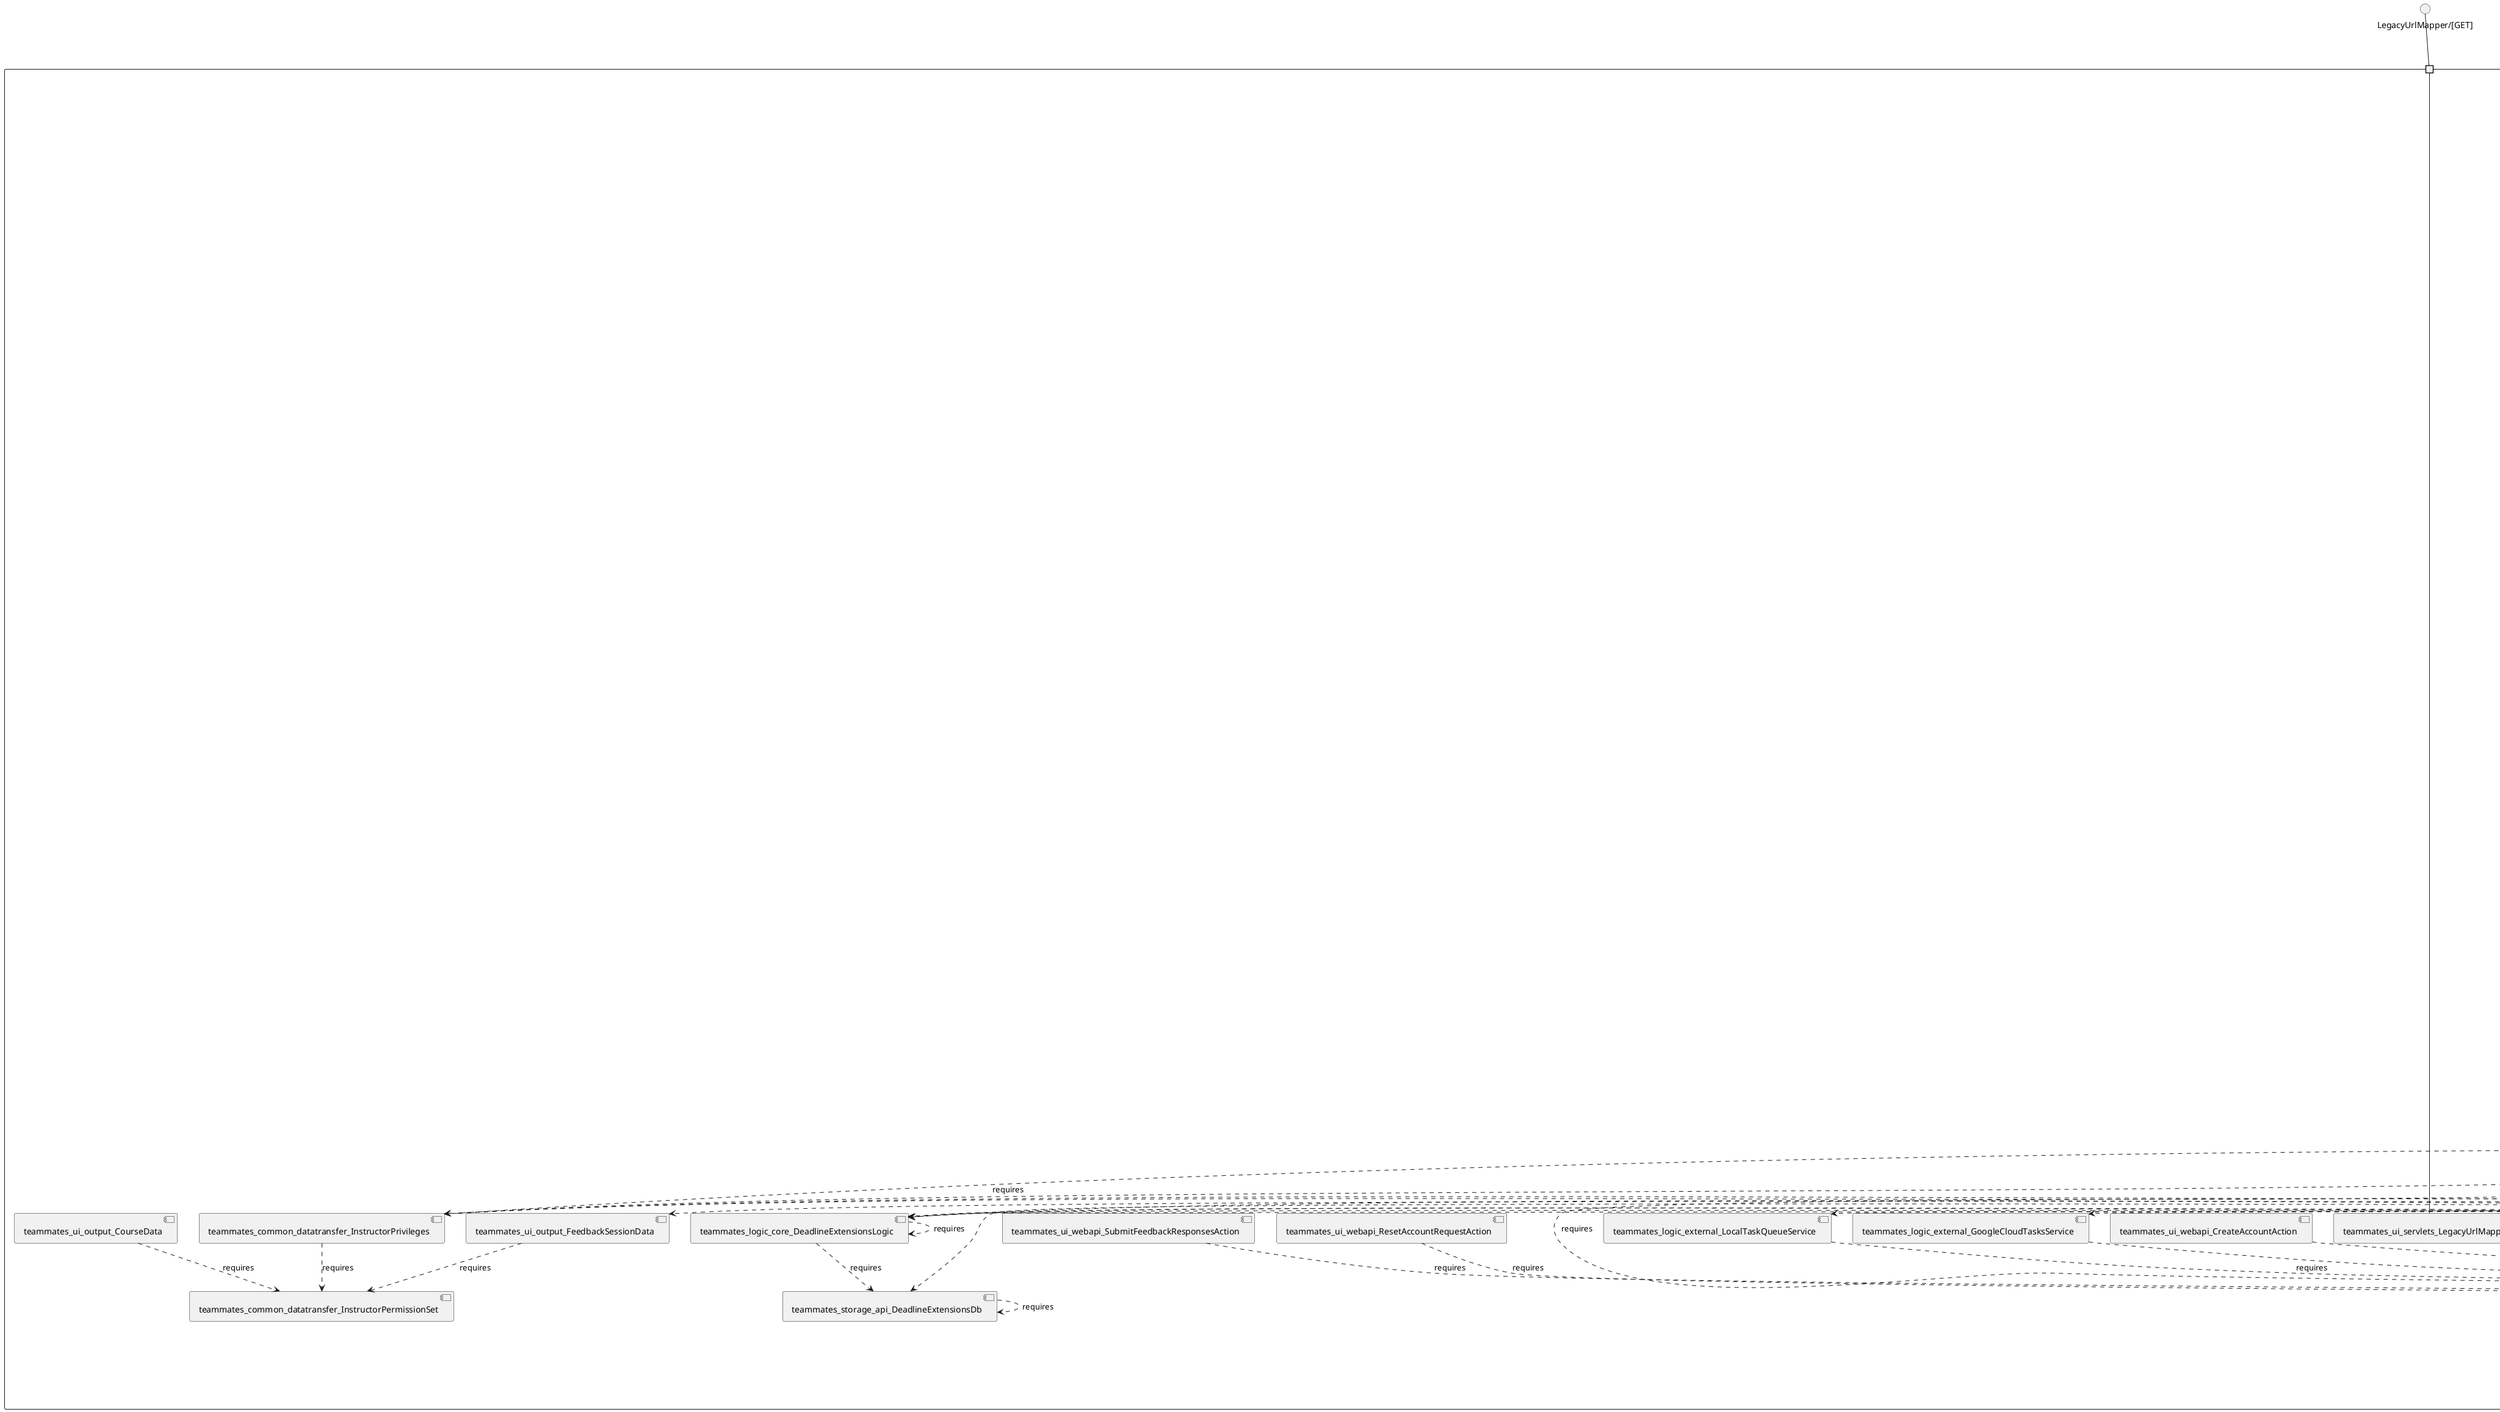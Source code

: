 @startuml
skinparam fixCircleLabelOverlapping true
skinparam componentStyle uml2
component "teammates\n\n\n\n\n\n" {
[teammates_storage_api_DeadlineExtensionsDb]
[teammates_logic_core_DeadlineExtensionsLogic]
[teammates_sqllogic_core_DeadlineExtensionsLogic]
[teammates_storage_search_InstructorSearchManager]
[teammates_storage_sqlapi_UsersDb]
[teammates_it_storage_sqlapi_FeedbackQuestionsDbIT]
[teammates_ui_servlets_LoginServlet]
[teammates_ui_webapi_FeedbackSessionOpeningSoonRemindersAction]
[teammates_logic_api_UserProvision]
[teammates_it_sqllogic_core_NotificationsLogicIT]
[teammates_it_storage_sqlapi_UsageStatisticsDbIT]
[teammates_ui_webapi_FeedbackSessionClosingRemindersAction]
[teammates_ui_webapi_FeedbackSessionPublishedEmailWorkerAction]
[teammates_logic_external_LocalTaskQueueService]
[teammates_logic_external_GoogleCloudTasksService]
[teammates_ui_servlets_WebApiServlet]
[teammates_it_storage_sqlapi_AccountsDbIT]
[teammates_storage_sqlentity_Section]
[teammates_sqllogic_api_SqlEmailGenerator]
[teammates_storage_sqlsearch_InstructorSearchManager]
[teammates_ui_output_FeedbackResponseCommentData]
[teammates_it_test_BaseTestCaseWithSqlDatabaseAccess]
[teammates_ui_webapi_FeedbackSessionRemindEmailWorkerAction]
[teammates_storage_sqlapi_FeedbackSessionLogsDb]
[teammates_sqllogic_core_AccountRequestsLogic]
[teammates_it_ui_webapi_SearchInstructorsActionIT]
[teammates_logic_external_EmptyEmailService]
[teammates_storage_sqlentity_questions_FeedbackMsqQuestion]
[teammates_ui_webapi_UpdateInstructorPrivilegeAction]
[teammates_sqllogic_core_NotificationsLogic]
[teammates_storage_sqlentity_responses_FeedbackRankRecipientsResponse]
[teammates_ui_servlets_LogoutServlet]
[teammates_client_scripts_testdataconversion_ConvertDatastoreJsonToSqlJson]
[teammates_logic_external_EmptyRecaptchaService]
[teammates_common_datatransfer_SqlDataBundle]
[teammates_logic_external_MailjetService]
[teammates_common_datatransfer_attributes_FeedbackQuestionAttributes]
[teammates_storage_sqlentity_DeadlineExtension]
[teammates_common_util_StringHelper]
[teammates_sqllogic_core_DataBundleLogic]
[teammates_ui_servlets_RequestTraceFilter]
[teammates_ui_webapi_ArchiveCourseAction]
[teammates_common_datatransfer_questions_FeedbackRubricQuestionDetails]
[teammates_ui_webapi_FeedbackSessionClosedRemindersAction]
[teammates_storage_sqlapi_FeedbackSessionsDb]
[teammates_client_scripts_DataMigrationForFeedbackSessionMismatchedTimezone]
[teammates_client_scripts_DataMigrationForTeamNameInResponseGiver]
[teammates_storage_sqlentity_responses_FeedbackRankOptionsResponse]
[teammates_it_storage_sqlapi_NotificationDbIT]
[teammates_storage_sqlentity_responses_FeedbackConstantSumResponse]
[teammates_it_sqllogic_core_FeedbackResponsesLogicIT]
[teammates_logic_core_NotificationsLogic]
[teammates_common_datatransfer_InstructorPermissionSet]
[teammates_ui_webapi_SendErrorReportAction]
[teammates_ui_webapi_FeedbackSessionResendPublishedEmailWorkerAction]
[teammates_logic_core_FeedbackSessionsLogic]
[teammates_common_datatransfer_questions_FeedbackTextQuestionDetails]
[teammates_it_storage_sqlapi_CoursesDbIT]
[teammates_storage_sqlsearch_InstructorSearchDocument]
[teammates_ui_webapi_FeedbackSessionRemindParticularUsersEmailWorkerAction]
[teammates_main_Application]
[teammates_storage_sqlentity_responses_FeedbackMsqResponse]
[teammates_storage_sqlentity_Course]
[teammates_logic_core_FeedbackQuestionsLogic]
[teammates_sqllogic_api_Logic]
[teammates_sqllogic_core_FeedbackSessionsLogic]
[teammates_storage_api_StudentsDb]
[teammates_it_ui_webapi_UpdateFeedbackSessionLogsActionIT]
[teammates_ui_webapi_DatastoreBackupAction]
[teammates_client_scripts_testdataconversion_UuidGenerator]
[teammates_ui_webapi_UpdateFeedbackSessionAction]
[teammates_it_storage_sqlsearch_InstructorSearchIT]
[teammates_ui_webapi_CalculateUsageStatisticsAction]
[teammates_common_datatransfer_questions_FeedbackConstantSumQuestionDetails]
[teammates_ui_output_CourseData]
[teammates_common_util_Config]
[teammates_storage_sqlsearch_SearchManagerFactory]
[teammates_common_datatransfer_TeamEvalResult]
[teammates_it_storage_sqlapi_UsersDbIT]
[teammates_storage_api_NotificationsDb]
[teammates_it_sqllogic_core_DataBundleLogicIT]
[teammates_logic_core_FeedbackResponseCommentsLogic]
[teammates_logic_core_UsageStatisticsLogic]
[teammates_ui_output_FeedbackQuestionData]
[teammates_ui_servlets_OAuth2CallbackServlet]
[teammates_ui_webapi_CreateNotificationAction]
[teammates_common_datatransfer_attributes_CourseAttributes]
[teammates_storage_sqlentity_responses_FeedbackRubricResponse]
[teammates_client_scripts_GenerateUsageStatisticsObjects]
[teammates_logic_core_AccountsLogic]
[teammates_storage_api_AccountRequestsDb]
[teammates_logic_core_DataBundleLogic]
[teammates_logic_api_EmailSender]
[teammates_storage_sqlentity_FeedbackSession]
[teammates_ui_webapi_JoinCourseAction]
[teammates_ui_webapi_PublishFeedbackSessionAction]
[teammates_sqllogic_core_AccountsLogic]
[teammates_storage_sqlentity_responses_FeedbackMcqResponse]
[teammates_it_ui_webapi_SearchStudentsActionIT]
[teammates_logic_core_StudentsLogic]
[teammates_storage_api_CoursesDb]
[teammates_storage_sqlentity_questions_FeedbackMcqQuestion]
[teammates_common_datatransfer_questions_FeedbackContributionResponseDetails]
[teammates_common_datatransfer_questions_FeedbackRubricResponseDetails]
[teammates_storage_api_FeedbackSessionsDb]
[teammates_it_storage_sqlapi_FeedbackResponsesDbIT]
[teammates_client_scripts_PopulateCourseSearchDocuments]
[teammates_common_datatransfer_questions_FeedbackMsqQuestionDetails]
[teammates_logic_core_LogicStarter]
[teammates_storage_sqlentity_questions_FeedbackContributionQuestion]
[teammates_logic_external_EmptyAuthService]
[teammates_common_datatransfer_DataBundle]
[teammates_logic_api_AuthProxy]
[teammates_storage_search_StudentSearchDocument]
[teammates_logic_core_AccountRequestsLogic]
[teammates_storage_sqlapi_FeedbackResponseCommentsDb]
[teammates_common_datatransfer_questions_FeedbackNumericalScaleQuestionDetails]
[teammates_it_sqllogic_core_AccountRequestsLogicIT]
[teammates_it_storage_sqlapi_FeedbackSessionLogsDbIT]
[teammates_storage_sqlapi_CoursesDb]
[teammates_it_sqllogic_core_FeedbackSessionLogsLogicIT]
[teammates_sqllogic_core_LogicStarter]
[teammates_storage_api_AccountsDb]
[teammates_storage_sqlapi_AccountRequestsDb]
[teammates_storage_api_UsageStatisticsDb]
[teammates_ui_webapi_CreateAccountAction]
[teammates_storage_sqlentity_FeedbackResponseComment]
[teammates_storage_sqlsearch_StudentSearchManager]
[teammates_storage_sqlapi_FeedbackQuestionsDb]
[teammates_storage_sqlentity_questions_FeedbackRubricQuestion]
[teammates_common_datatransfer_questions_FeedbackConstantSumResponseDetails]
[teammates_it_storage_sqlsearch_StudentSearchIT]
[teammates_storage_search_AccountRequestSearchManager]
[teammates_ui_webapi_ResetAccountRequestAction]
[teammates_ui_servlets_WebPageServlet]
[teammates_client_scripts_testdataconversion_DataStoreToSqlConverter]
[teammates_common_datatransfer_attributes_FeedbackResponseAttributes]
[teammates_ui_servlets_LegacyUrlMapper]
[teammates_common_datatransfer_questions_FeedbackMcqResponseDetails]
[teammates_common_datatransfer_attributes_InstructorAttributes]
[teammates_storage_sqlentity_responses_FeedbackTextResponse]
[teammates_storage_sqlapi_AccountsDb]
[teammates_common_datatransfer_questions_FeedbackRankRecipientsResponseDetails]
[teammates_it_sqllogic_core_AccountsLogicIT]
[teammates_storage_api_FeedbackResponsesDb]
[teammates_ui_request_InstructorPrivilegeUpdateRequest]
[teammates_storage_sqlapi_FeedbackResponsesDb]
[teammates_logic_core_InstructorsLogic]
[teammates_ui_webapi_SubmitFeedbackResponsesAction]
[teammates_storage_sqlentity_responses_FeedbackNumericalScaleResponse]
[teammates_it_sqllogic_core_UsersLogicIT]
[teammates_sqllogic_core_UsersLogic]
[teammates_it_sqllogic_api_EmailGeneratorTestIT]
[teammates_storage_api_FeedbackQuestionsDb]
[teammates_logic_core_FeedbackResponsesLogic]
[teammates_storage_api_InstructorsDb]
[teammates_ui_output_FeedbackSessionLogData]
[teammates_sqllogic_core_CoursesLogic]
[teammates_storage_sqlentity_questions_FeedbackNumericalScaleQuestion]
[teammates_sqllogic_core_FeedbackResponseCommentsLogic]
[teammates_storage_search_SearchManagerFactory]
[teammates_storage_sqlapi_NotificationsDb]
[teammates_common_datatransfer_questions_FeedbackContributionQuestionDetails]
[teammates_storage_sqlentity_responses_FeedbackContributionResponse]
[teammates_common_datatransfer_questions_FeedbackRankOptionsResponseDetails]
[teammates_common_datatransfer_questions_FeedbackMsqResponseDetails]
[teammates_storage_sqlentity_Notification]
[teammates_it_sqllogic_core_FeedbackQuestionsLogicIT]
[teammates_common_datatransfer_questions_FeedbackTextResponseDetails]
[teammates_logic_api_EmailGenerator]
[teammates_ui_webapi_CreateFeedbackSessionAction]
[teammates_storage_sqlapi_DeadlineExtensionsDb]
[teammates_logic_api_RecaptchaVerifier]
[teammates_storage_sqlentity_questions_FeedbackTextQuestion]
[teammates_common_datatransfer_questions_FeedbackMcqQuestionDetails]
[teammates_it_storage_sqlapi_AccountRequestsDbIT]
[teammates_storage_search_InstructorSearchDocument]
[teammates_sqllogic_core_FeedbackSessionLogsLogic]
[teammates_sqllogic_core_FeedbackResponsesLogic]
[teammates_common_datatransfer_questions_FeedbackNumericalScaleResponseDetails]
[teammates_it_sqllogic_core_FeedbackSessionsLogicIT]
[teammates_logic_external_SendgridService]
[teammates_ui_webapi_FeedbackSessionUnpublishedEmailWorkerAction]
[teammates_sqllogic_core_FeedbackQuestionsLogic]
[teammates_common_datatransfer_InstructorPrivileges]
[teammates_it_ui_webapi_StudentSearchIndexingWorkerActionIT]
[teammates_storage_sqlsearch_AccountRequestSearchManager]
[teammates_storage_sqlsearch_StudentSearchDocument]
[teammates_ui_servlets_OriginCheckFilter]
[teammates_it_storage_sqlapi_FeedbackResponseCommentsDbIT]
[teammates_storage_sqlentity_questions_FeedbackConstantSumQuestion]
[teammates_storage_sqlapi_UsageStatisticsDb]
[teammates_ui_webapi_FeedbackSessionOpeningRemindersAction]
[teammates_it_sqllogic_core_DeadlineExtensionsLogicIT]
[teammates_storage_sqlentity_FeedbackSessionLog]
[teammates_ui_webapi_UnpublishFeedbackSessionAction]
[teammates_it_storage_sqlsearch_AccountRequestSearchIT]
[teammates_logic_api_Logic]
[teammates_ui_webapi_CreateFeedbackSessionLogAction]
[teammates_storage_sqlentity_Account]
[teammates_common_util_Logger]
[teammates_sqllogic_core_UsageStatisticsLogic]
[teammates_logic_external_FirebaseAuthService]
[teammates_storage_sqlentity_Team]
[teammates_ui_output_FeedbackSessionData]
[teammates_storage_sqlentity_Instructor]
[teammates_storage_sqlentity_Student]
[teammates_storage_api_FeedbackResponseCommentsDb]
[teammates_ui_output_InstructorPrivilegeData]
[teammates_it_storage_sqlapi_FeedbackSessionsDbIT]
[teammates_ui_output_FeedbackResponseData]
[teammates_storage_search_StudentSearchManager]
[teammates_storage_sqlentity_ReadNotification]
[teammates_logic_external_GoogleRecaptchaService]
[teammates_storage_sqlapi_EntitiesDb]
[teammates_logic_core_CoursesLogic]
[teammates_logic_api_TaskQueuer]
[teammates_logic_external_MailgunService]
portin " " as teammates_requires_LegacyUrlMapper_GET_
portin " " as teammates_requires_WebApiServlet_DELETE_GET_POST_PUT_
portin " " as teammates_requires_WebPageServlet_GET_
portin " " as teammates_requires_LoginServlet_GET_
portin " " as teammates_requires_LogoutServlet_GET_
portin " " as teammates_requires_OAuth2CallbackServlet_GET_
[teammates_logic_core_UsageStatisticsLogic]..>[teammates_logic_core_CoursesLogic] : requires
[teammates_sqllogic_core_FeedbackResponsesLogic]..>[teammates_sqllogic_core_UsersLogic] : requires
[teammates_logic_core_DataBundleLogic]..>[teammates_storage_api_AccountsDb] : requires
[teammates_logic_core_FeedbackSessionsLogic]..>[teammates_logic_core_DeadlineExtensionsLogic] : requires
[teammates_sqllogic_core_DataBundleLogic]..>[teammates_sqllogic_core_FeedbackSessionLogsLogic] : requires
[teammates_logic_core_InstructorsLogic]..>[teammates_common_util_Logger] : requires
[teammates_ui_output_FeedbackResponseData]..>[teammates_common_datatransfer_questions_FeedbackMsqResponseDetails] : requires
[teammates_client_scripts_testdataconversion_ConvertDatastoreJsonToSqlJson]..>[teammates_common_datatransfer_SqlDataBundle] : requires
[teammates_it_storage_sqlapi_AccountRequestsDbIT]..>[teammates_storage_sqlapi_AccountRequestsDb] : requires
[teammates_logic_core_InstructorsLogic]..>[teammates_logic_core_FeedbackQuestionsLogic] : requires
[teammates_logic_core_UsageStatisticsLogic]..>[teammates_logic_core_InstructorsLogic] : requires
[teammates_sqllogic_core_FeedbackQuestionsLogic]..>[teammates_sqllogic_core_FeedbackResponsesLogic] : requires
[teammates_logic_core_StudentsLogic]..>[teammates_logic_core_StudentsLogic] : requires
[teammates_storage_sqlsearch_InstructorSearchManager]..>[teammates_storage_sqlapi_UsersDb] : requires
[teammates_ui_output_FeedbackResponseData]..>[teammates_common_datatransfer_questions_FeedbackRubricResponseDetails] : requires
[teammates_it_sqllogic_core_UsersLogicIT]..>[teammates_sqllogic_core_CoursesLogic] : requires
[teammates_storage_sqlentity_responses_FeedbackMsqResponse]..>[teammates_common_datatransfer_questions_FeedbackMsqResponseDetails] : requires
[teammates_it_storage_sqlapi_CoursesDbIT]..>[teammates_storage_sqlapi_CoursesDb] : requires
[teammates_sqllogic_core_DataBundleLogic]..>[teammates_sqllogic_core_AccountsLogic] : requires
[teammates_logic_core_FeedbackSessionsLogic]..>[teammates_logic_core_FeedbackSessionsLogic] : requires
[teammates_ui_output_FeedbackResponseData]..>[teammates_common_datatransfer_questions_FeedbackContributionResponseDetails] : requires
[teammates_ui_output_FeedbackResponseData]..>[teammates_ui_output_FeedbackResponseCommentData] : requires
[teammates_it_storage_sqlapi_FeedbackQuestionsDbIT]..>[teammates_common_datatransfer_SqlDataBundle] : requires
[teammates_sqllogic_core_LogicStarter]..>[teammates_common_util_Logger] : requires
[teammates_storage_api_StudentsDb]..>[teammates_storage_api_StudentsDb] : requires
[teammates_common_datatransfer_attributes_FeedbackResponseAttributes]..>[teammates_common_datatransfer_questions_FeedbackRankRecipientsResponseDetails] : requires
[teammates_logic_api_Logic]..>[teammates_logic_core_FeedbackResponseCommentsLogic] : requires
[teammates_storage_search_InstructorSearchDocument]..>[teammates_common_datatransfer_attributes_CourseAttributes] : requires
[teammates_sqllogic_core_DataBundleLogic]..>[teammates_sqllogic_core_NotificationsLogic] : requires
[teammates_storage_api_FeedbackSessionsDb]..>[teammates_storage_api_FeedbackSessionsDb] : requires
[teammates_storage_sqlentity_questions_FeedbackMcqQuestion]..>[teammates_common_datatransfer_questions_FeedbackMcqQuestionDetails] : requires
[teammates_client_scripts_PopulateCourseSearchDocuments]..>[teammates_logic_api_Logic] : requires
[teammates_logic_core_FeedbackQuestionsLogic]..>[teammates_logic_core_CoursesLogic] : requires
[teammates_ui_request_InstructorPrivilegeUpdateRequest]..>[teammates_common_datatransfer_InstructorPrivileges] : requires
[teammates_sqllogic_core_FeedbackSessionsLogic]..>[teammates_sqllogic_core_FeedbackSessionsLogic] : requires
[teammates_storage_sqlentity_responses_FeedbackRankRecipientsResponse]..>[teammates_common_datatransfer_questions_FeedbackRankRecipientsResponseDetails] : requires
[teammates_storage_sqlapi_AccountRequestsDb]..>[teammates_storage_sqlapi_AccountRequestsDb] : requires
[teammates_sqllogic_core_FeedbackSessionsLogic]..>[teammates_common_util_Logger] : requires
[teammates_logic_core_FeedbackQuestionsLogic]..>[teammates_common_util_Logger] : requires
[teammates_logic_api_TaskQueuer]..>[teammates_logic_external_GoogleCloudTasksService] : requires
[teammates_sqllogic_core_DataBundleLogic]..>[teammates_sqllogic_core_FeedbackSessionsLogic] : requires
[teammates_logic_core_StudentsLogic]..>[teammates_storage_api_StudentsDb] : requires
[teammates_logic_api_EmailGenerator]..>[teammates_logic_api_EmailGenerator] : requires
[teammates_logic_core_DataBundleLogic]..>[teammates_storage_api_NotificationsDb] : requires
[teammates_ui_output_FeedbackQuestionData]..>[teammates_common_datatransfer_questions_FeedbackMcqQuestionDetails] : requires
[teammates_sqllogic_core_NotificationsLogic]..>[teammates_storage_sqlapi_NotificationsDb] : requires
[teammates_logic_core_FeedbackResponseCommentsLogic]..>[teammates_logic_core_FeedbackSessionsLogic] : requires
[teammates_storage_sqlentity_questions_FeedbackMsqQuestion]..>[teammates_common_datatransfer_questions_FeedbackMsqQuestionDetails] : requires
[teammates_sqllogic_core_DataBundleLogic]..>[teammates_sqllogic_core_UsersLogic] : requires
[teammates_logic_core_UsageStatisticsLogic]..>[teammates_logic_core_StudentsLogic] : requires
[teammates_storage_sqlentity_Section]..>[teammates_storage_sqlentity_Course] : requires
[teammates_sqllogic_core_FeedbackQuestionsLogic]..>[teammates_storage_sqlapi_FeedbackQuestionsDb] : requires
[teammates_ui_webapi_DatastoreBackupAction]..>[teammates_common_util_Logger] : requires
[teammates_storage_api_FeedbackResponseCommentsDb]..>[teammates_storage_api_FeedbackResponseCommentsDb] : requires
[teammates_storage_sqlentity_FeedbackResponseComment]..>[teammates_storage_sqlentity_responses_FeedbackMsqResponse] : requires
[teammates_logic_core_FeedbackQuestionsLogic]..>[teammates_logic_core_StudentsLogic] : requires
[teammates_it_sqllogic_core_FeedbackResponsesLogicIT]..>[teammates_sqllogic_core_FeedbackResponsesLogic] : requires
[teammates_common_datatransfer_attributes_FeedbackQuestionAttributes]..>[teammates_common_datatransfer_questions_FeedbackMsqQuestionDetails] : requires
[teammates_logic_core_FeedbackSessionsLogic]..>[teammates_logic_core_InstructorsLogic] : requires
[teammates_logic_core_DataBundleLogic]..>[teammates_storage_api_InstructorsDb] : requires
[teammates_logic_core_InstructorsLogic]..>[teammates_logic_core_FeedbackResponseCommentsLogic] : requires
[teammates_logic_api_Logic]..>[teammates_logic_api_Logic] : requires
[teammates_common_util_Config]..>[teammates_common_util_Logger] : requires
[teammates_logic_api_Logic]..>[teammates_logic_core_FeedbackQuestionsLogic] : requires
[teammates_sqllogic_core_UsersLogic]..>[teammates_sqllogic_core_AccountsLogic] : requires
[teammates_logic_core_FeedbackResponseCommentsLogic]..>[teammates_logic_core_InstructorsLogic] : requires
[teammates_sqllogic_core_NotificationsLogic]..>[teammates_sqllogic_core_NotificationsLogic] : requires
[teammates_it_storage_sqlsearch_AccountRequestSearchIT]..>[teammates_common_datatransfer_SqlDataBundle] : requires
[teammates_it_storage_sqlapi_UsersDbIT]..>[teammates_storage_sqlentity_Instructor] : requires
[teammates_storage_sqlapi_CoursesDb]..>[teammates_storage_sqlapi_CoursesDb] : requires
[teammates_logic_core_CoursesLogic]..>[teammates_logic_core_FeedbackSessionsLogic] : requires
[teammates_ui_servlets_OAuth2CallbackServlet]..>[teammates_common_util_Logger] : requires
[teammates_logic_api_EmailGenerator]..>[teammates_logic_core_StudentsLogic] : requires
[teammates_common_datatransfer_attributes_FeedbackQuestionAttributes]..>[teammates_common_datatransfer_questions_FeedbackTextQuestionDetails] : requires
[teammates_logic_core_FeedbackSessionsLogic]..>[teammates_logic_core_CoursesLogic] : requires
[teammates_storage_search_InstructorSearchManager]..>[teammates_storage_api_CoursesDb] : requires
[teammates_sqllogic_core_UsageStatisticsLogic]..>[teammates_sqllogic_core_UsageStatisticsLogic] : requires
[teammates_logic_core_FeedbackQuestionsLogic]..>[teammates_logic_core_InstructorsLogic] : requires
[teammates_it_storage_sqlapi_FeedbackResponseCommentsDbIT]..>[teammates_storage_sqlapi_FeedbackResponseCommentsDb] : requires
[teammates_storage_api_InstructorsDb]..>[teammates_storage_api_InstructorsDb] : requires
[teammates_logic_core_CoursesLogic]..>[teammates_logic_core_FeedbackResponsesLogic] : requires
[teammates_ui_webapi_PublishFeedbackSessionAction]..>[teammates_common_util_Logger] : requires
[teammates_sqllogic_core_UsersLogic]..>[teammates_sqllogic_core_FeedbackResponseCommentsLogic] : requires
[teammates_it_sqllogic_core_UsersLogicIT]..>[teammates_sqllogic_core_UsersLogic] : requires
[teammates_it_sqllogic_core_AccountRequestsLogicIT]..>[teammates_sqllogic_core_AccountRequestsLogic] : requires
[teammates_logic_core_LogicStarter]..>[teammates_common_util_Logger] : requires
[teammates_sqllogic_core_DataBundleLogic]..>[teammates_sqllogic_core_CoursesLogic] : requires
[teammates_ui_webapi_CalculateUsageStatisticsAction]..>[teammates_common_util_Logger] : requires
[teammates_storage_sqlentity_FeedbackResponseComment]..>[teammates_storage_sqlentity_responses_FeedbackContributionResponse] : requires
[teammates_logic_core_AccountsLogic]..>[teammates_logic_core_NotificationsLogic] : requires
[teammates_logic_api_RecaptchaVerifier]..>[teammates_logic_external_GoogleRecaptchaService] : requires
[teammates_logic_core_DataBundleLogic]..>[teammates_storage_api_CoursesDb] : requires
[teammates_logic_core_DataBundleLogic]..>[teammates_storage_api_StudentsDb] : requires
[teammates_ui_output_FeedbackQuestionData]..>[teammates_common_datatransfer_questions_FeedbackTextQuestionDetails] : requires
[teammates_logic_core_InstructorsLogic]..>[teammates_logic_core_InstructorsLogic] : requires
[teammates_common_datatransfer_attributes_FeedbackQuestionAttributes]..>[teammates_common_datatransfer_questions_FeedbackMcqQuestionDetails] : requires
[teammates_sqllogic_api_Logic]..>[teammates_sqllogic_core_UsageStatisticsLogic] : requires
[teammates_logic_api_AuthProxy]..>[teammates_logic_api_AuthProxy] : requires
[teammates_logic_core_DataBundleLogic]..>[teammates_storage_api_FeedbackQuestionsDb] : requires
[teammates_logic_core_NotificationsLogic]..>[teammates_logic_core_NotificationsLogic] : requires
[teammates_storage_sqlentity_DeadlineExtension]..>[teammates_storage_sqlentity_Instructor] : requires
[teammates_it_sqllogic_core_FeedbackSessionsLogicIT]..>[teammates_sqllogic_core_FeedbackQuestionsLogic] : requires
[teammates_ui_webapi_JoinCourseAction]..>[teammates_common_util_Logger] : requires
[teammates_sqllogic_core_UsersLogic]..>[teammates_sqllogic_core_DeadlineExtensionsLogic] : requires
[teammates_logic_core_CoursesLogic]..>[teammates_logic_core_DeadlineExtensionsLogic] : requires
[teammates_storage_sqlapi_FeedbackResponsesDb]..>[teammates_storage_sqlapi_FeedbackResponsesDb] : requires
[teammates_logic_core_UsageStatisticsLogic]..>[teammates_logic_core_UsageStatisticsLogic] : requires
[teammates_logic_api_TaskQueuer]..>[teammates_logic_api_TaskQueuer] : requires
[teammates_sqllogic_core_FeedbackResponsesLogic]..>[teammates_storage_sqlapi_FeedbackResponsesDb] : requires
[teammates_ui_output_InstructorPrivilegeData]..>[teammates_common_datatransfer_InstructorPrivileges] : requires
[teammates_logic_core_CoursesLogic]..>[teammates_logic_core_InstructorsLogic] : requires
[teammates_ui_webapi_UnpublishFeedbackSessionAction]..>[teammates_common_util_Logger] : requires
[teammates_sqllogic_api_Logic]..>[teammates_sqllogic_core_CoursesLogic] : requires
[teammates_logic_core_FeedbackQuestionsLogic]..>[teammates_storage_api_FeedbackQuestionsDb] : requires
[teammates_storage_sqlentity_FeedbackSessionLog]..>[teammates_storage_sqlentity_FeedbackSession] : requires
[teammates_ui_output_FeedbackResponseData]..>[teammates_common_datatransfer_questions_FeedbackRankRecipientsResponseDetails] : requires
[teammates_sqllogic_api_Logic]..>[teammates_sqllogic_api_Logic] : requires
[teammates_it_storage_sqlapi_FeedbackQuestionsDbIT]..>[teammates_storage_sqlapi_FeedbackQuestionsDb] : requires
[teammates_logic_core_InstructorsLogic]..>[teammates_logic_core_FeedbackSessionsLogic] : requires
[teammates_sqllogic_core_FeedbackResponseCommentsLogic]..>[teammates_storage_sqlapi_FeedbackResponseCommentsDb] : requires
[teammates_it_test_BaseTestCaseWithSqlDatabaseAccess]..>[teammates_sqllogic_api_Logic] : requires
[teammates_sqllogic_api_Logic]..>[teammates_sqllogic_core_FeedbackSessionsLogic] : requires
[teammates_it_storage_sqlapi_UsersDbIT]..>[teammates_storage_sqlentity_Student] : requires
[teammates_storage_sqlentity_questions_FeedbackTextQuestion]..>[teammates_common_datatransfer_questions_FeedbackTextQuestionDetails] : requires
[teammates_sqllogic_core_FeedbackSessionLogsLogic]..>[teammates_sqllogic_core_FeedbackSessionLogsLogic] : requires
[teammates_sqllogic_core_AccountsLogic]..>[teammates_storage_sqlapi_AccountsDb] : requires
[teammates_sqllogic_core_CoursesLogic]..>[teammates_storage_sqlapi_CoursesDb] : requires
[teammates_sqllogic_api_Logic]..>[teammates_sqllogic_core_FeedbackQuestionsLogic] : requires
[teammates_logic_core_NotificationsLogic]..>[teammates_storage_api_NotificationsDb] : requires
[teammates_logic_api_Logic]..>[teammates_logic_core_CoursesLogic] : requires
[teammates_storage_api_DeadlineExtensionsDb]..>[teammates_storage_api_DeadlineExtensionsDb] : requires
[teammates_common_datatransfer_attributes_FeedbackQuestionAttributes]..>[teammates_common_datatransfer_questions_FeedbackContributionQuestionDetails] : requires
[teammates_logic_core_InstructorsLogic]..>[teammates_logic_core_DeadlineExtensionsLogic] : requires
[teammates_sqllogic_api_Logic]..>[teammates_sqllogic_core_UsersLogic] : requires
[teammates_it_ui_webapi_StudentSearchIndexingWorkerActionIT]..>[teammates_storage_sqlentity_Student] : requires
[teammates_ui_webapi_FeedbackSessionRemindEmailWorkerAction]..>[teammates_common_util_Logger] : requires
[teammates_client_scripts_testdataconversion_ConvertDatastoreJsonToSqlJson]..>[teammates_common_datatransfer_DataBundle] : requires
[teammates_storage_search_SearchManagerFactory]..>[teammates_storage_search_AccountRequestSearchManager] : requires
[teammates_it_ui_webapi_UpdateFeedbackSessionLogsActionIT]..>[teammates_storage_sqlentity_Course] : requires
[teammates_sqllogic_core_FeedbackSessionsLogic]..>[teammates_sqllogic_core_UsersLogic] : requires
[teammates_common_datatransfer_attributes_FeedbackResponseAttributes]..>[teammates_common_datatransfer_questions_FeedbackMsqResponseDetails] : requires
[teammates_logic_api_Logic]..>[teammates_logic_core_AccountsLogic] : requires
[teammates_storage_sqlentity_questions_FeedbackContributionQuestion]..>[teammates_common_datatransfer_questions_FeedbackContributionQuestionDetails] : requires
[teammates_sqllogic_core_DataBundleLogic]..>[teammates_sqllogic_core_FeedbackResponseCommentsLogic] : requires
[teammates_logic_core_FeedbackQuestionsLogic]..>[teammates_logic_core_FeedbackSessionsLogic] : requires
[teammates_client_scripts_DataMigrationForTeamNameInResponseGiver]..>[teammates_logic_core_FeedbackResponsesLogic] : requires
[teammates_storage_sqlsearch_StudentSearchManager]..>[teammates_storage_sqlapi_CoursesDb] : requires
[teammates_storage_sqlapi_FeedbackSessionsDb]..>[teammates_storage_sqlapi_FeedbackSessionsDb] : requires
[teammates_common_datatransfer_attributes_FeedbackResponseAttributes]..>[teammates_common_datatransfer_questions_FeedbackConstantSumResponseDetails] : requires
[teammates_storage_sqlentity_FeedbackSessionLog]..>[teammates_storage_sqlentity_Student] : requires
[teammates_ui_output_FeedbackSessionLogData]..>[teammates_ui_output_FeedbackSessionData] : requires
[teammates_sqllogic_core_FeedbackQuestionsLogic]..>[teammates_sqllogic_core_FeedbackQuestionsLogic] : requires
[teammates_ui_webapi_SendErrorReportAction]..>[teammates_common_util_Logger] : requires
[teammates_sqllogic_core_CoursesLogic]..>[teammates_sqllogic_core_FeedbackSessionsLogic] : requires
[teammates_storage_api_AccountsDb]..>[teammates_storage_api_AccountsDb] : requires
[teammates_it_sqllogic_core_FeedbackResponsesLogicIT]..>[teammates_sqllogic_core_FeedbackResponseCommentsLogic] : requires
[teammates_sqllogic_api_Logic]..>[teammates_sqllogic_core_FeedbackResponsesLogic] : requires
[teammates_ui_webapi_FeedbackSessionResendPublishedEmailWorkerAction]..>[teammates_common_util_Logger] : requires
[teammates_client_scripts_testdataconversion_DataStoreToSqlConverter]..>[teammates_client_scripts_testdataconversion_UuidGenerator] : requires
[teammates_sqllogic_core_FeedbackResponsesLogic]..>[teammates_sqllogic_core_FeedbackResponseCommentsLogic] : requires
[teammates_sqllogic_core_UsersLogic]..>[teammates_storage_sqlapi_UsersDb] : requires
[teammates_common_datatransfer_attributes_FeedbackResponseAttributes]..>[teammates_common_datatransfer_questions_FeedbackMcqResponseDetails] : requires
[teammates_sqllogic_core_DataBundleLogic]..>[teammates_sqllogic_core_DataBundleLogic] : requires
[teammates_logic_core_DataBundleLogic]..>[teammates_storage_api_DeadlineExtensionsDb] : requires
[teammates_logic_core_AccountsLogic]..>[teammates_storage_sqlapi_AccountsDb] : requires
[teammates_it_storage_sqlapi_UsersDbIT]..>[teammates_storage_sqlapi_CoursesDb] : requires
[teammates_storage_search_SearchManagerFactory]..>[teammates_storage_search_StudentSearchManager] : requires
[teammates_sqllogic_core_FeedbackResponseCommentsLogic]..>[teammates_sqllogic_core_FeedbackResponseCommentsLogic] : requires
[teammates_ui_webapi_FeedbackSessionOpeningRemindersAction]..>[teammates_common_util_Logger] : requires
[teammates_common_util_StringHelper]..>[teammates_common_util_Logger] : requires
[teammates_ui_output_FeedbackResponseData]..>[teammates_common_datatransfer_questions_FeedbackMcqResponseDetails] : requires
[teammates_it_sqllogic_core_FeedbackQuestionsLogicIT]..>[teammates_sqllogic_core_FeedbackQuestionsLogic] : requires
[teammates_ui_servlets_LogoutServlet]..>[teammates_common_util_Logger] : requires
[teammates_ui_webapi_CreateFeedbackSessionLogAction]..>[teammates_common_util_Logger] : requires
[teammates_it_sqllogic_api_EmailGeneratorTestIT]..>[teammates_common_datatransfer_SqlDataBundle] : requires
[teammates_ui_output_FeedbackQuestionData]..>[teammates_common_datatransfer_questions_FeedbackMsqQuestionDetails] : requires
[teammates_sqllogic_core_AccountsLogic]..>[teammates_sqllogic_core_NotificationsLogic] : requires
[teammates_logic_core_StudentsLogic]..>[teammates_logic_core_FeedbackSessionsLogic] : requires
[teammates_storage_api_UsageStatisticsDb]..>[teammates_storage_api_UsageStatisticsDb] : requires
[teammates_logic_core_CoursesLogic]..>[teammates_common_util_Logger] : requires
[teammates_storage_api_CoursesDb]..>[teammates_storage_api_CoursesDb] : requires
[teammates_it_storage_sqlapi_UsersDbIT]..>[teammates_storage_sqlentity_Section] : requires
[teammates_it_sqllogic_core_AccountsLogicIT]..>[teammates_sqllogic_core_AccountsLogic] : requires
[teammates_ui_webapi_FeedbackSessionRemindParticularUsersEmailWorkerAction]..>[teammates_common_util_Logger] : requires
[teammates_sqllogic_core_UsageStatisticsLogic]..>[teammates_storage_sqlapi_UsageStatisticsDb] : requires
[teammates_it_sqllogic_core_FeedbackResponsesLogicIT]..>[teammates_common_datatransfer_SqlDataBundle] : requires
[teammates_sqllogic_api_SqlEmailGenerator]..>[teammates_sqllogic_core_DeadlineExtensionsLogic] : requires
[teammates_common_datatransfer_attributes_FeedbackResponseAttributes]..>[teammates_common_datatransfer_questions_FeedbackNumericalScaleResponseDetails] : requires
[teammates_ui_servlets_WebApiServlet]..>[teammates_common_util_Logger] : requires
[teammates_logic_api_UserProvision]..>[teammates_sqllogic_core_UsersLogic] : requires
[teammates_logic_core_CoursesLogic]..>[teammates_logic_core_StudentsLogic] : requires
[teammates_it_sqllogic_core_FeedbackSessionsLogicIT]..>[teammates_common_datatransfer_SqlDataBundle] : requires
[teammates_storage_sqlentity_FeedbackResponseComment]..>[teammates_storage_sqlentity_responses_FeedbackTextResponse] : requires
[teammates_storage_sqlapi_FeedbackQuestionsDb]..>[teammates_storage_sqlapi_FeedbackQuestionsDb] : requires
[teammates_sqllogic_core_FeedbackQuestionsLogic]..>[teammates_common_util_Logger] : requires
[teammates_logic_core_DeadlineExtensionsLogic]..>[teammates_logic_core_DeadlineExtensionsLogic] : requires
[teammates_logic_core_FeedbackQuestionsLogic]..>[teammates_logic_core_FeedbackQuestionsLogic] : requires
[teammates_logic_api_EmailSender]..>[teammates_logic_api_EmailSender] : requires
[teammates_sqllogic_core_DeadlineExtensionsLogic]..>[teammates_storage_sqlapi_DeadlineExtensionsDb] : requires
[teammates_logic_api_TaskQueuer]..>[teammates_common_util_Logger] : requires
[teammates_logic_core_DataBundleLogic]..>[teammates_storage_api_FeedbackResponsesDb] : requires
[teammates_it_sqllogic_core_UsersLogicIT]..>[teammates_storage_sqlentity_Account] : requires
[teammates_logic_core_StudentsLogic]..>[teammates_logic_core_DeadlineExtensionsLogic] : requires
[teammates_logic_core_UsageStatisticsLogic]..>[teammates_logic_core_FeedbackResponsesLogic] : requires
[teammates_logic_api_EmailGenerator]..>[teammates_logic_core_CoursesLogic] : requires
[teammates_storage_sqlapi_NotificationsDb]..>[teammates_storage_sqlapi_NotificationsDb] : requires
[teammates_logic_api_Logic]..>[teammates_logic_core_UsageStatisticsLogic] : requires
[teammates_storage_sqlsearch_SearchManagerFactory]..>[teammates_storage_sqlsearch_AccountRequestSearchManager] : requires
[teammates_ui_output_FeedbackResponseData]..>[teammates_common_datatransfer_questions_FeedbackNumericalScaleResponseDetails] : requires
[teammates_logic_api_Logic]..>[teammates_logic_core_DataBundleLogic] : requires
[teammates_logic_api_EmailSender]..>[teammates_logic_external_MailgunService] : requires
[teammates_it_storage_sqlapi_FeedbackResponsesDbIT]..>[teammates_storage_sqlapi_FeedbackResponseCommentsDb] : requires
[teammates_it_storage_sqlapi_FeedbackSessionLogsDbIT]..>[teammates_common_datatransfer_SqlDataBundle] : requires
[teammates_sqllogic_api_SqlEmailGenerator]..>[teammates_sqllogic_api_SqlEmailGenerator] : requires
[teammates_logic_core_FeedbackResponsesLogic]..>[teammates_logic_core_FeedbackResponsesLogic] : requires
[teammates_it_storage_sqlapi_UsageStatisticsDbIT]..>[teammates_storage_sqlapi_UsageStatisticsDb] : requires
[teammates_client_scripts_DataMigrationForTeamNameInResponseGiver]..>[teammates_logic_core_StudentsLogic] : requires
[teammates_storage_search_StudentSearchManager]..>[teammates_storage_api_CoursesDb] : requires
[teammates_storage_sqlsearch_StudentSearchDocument]..>[teammates_storage_sqlentity_Course] : requires
[teammates_ui_output_FeedbackQuestionData]..>[teammates_common_datatransfer_questions_FeedbackContributionQuestionDetails] : requires
[teammates_ui_webapi_FeedbackSessionOpeningSoonRemindersAction]..>[teammates_common_util_Logger] : requires
[teammates_logic_core_FeedbackSessionsLogic]..>[teammates_logic_core_FeedbackQuestionsLogic] : requires
[teammates_client_scripts_DataMigrationForFeedbackSessionMismatchedTimezone]..>[teammates_logic_core_CoursesLogic] : requires
[teammates_storage_sqlentity_responses_FeedbackNumericalScaleResponse]..>[teammates_common_datatransfer_questions_FeedbackNumericalScaleResponseDetails] : requires
[teammates_ui_webapi_FeedbackSessionUnpublishedEmailWorkerAction]..>[teammates_common_util_Logger] : requires
[teammates_logic_api_EmailSender]..>[teammates_logic_external_SendgridService] : requires
[teammates_it_storage_sqlapi_FeedbackSessionLogsDbIT]..>[teammates_storage_sqlapi_FeedbackSessionLogsDb] : requires
[teammates_logic_core_FeedbackResponsesLogic]..>[teammates_logic_core_FeedbackQuestionsLogic] : requires
[teammates_logic_core_FeedbackQuestionsLogic]..>[teammates_logic_core_FeedbackResponsesLogic] : requires
[teammates_ui_servlets_LegacyUrlMapper]..>[teammates_common_util_Logger] : requires
[teammates_sqllogic_api_Logic]..>[teammates_sqllogic_core_FeedbackResponseCommentsLogic] : requires
[teammates_ui_servlets_WebPageServlet]..>[teammates_common_util_Logger] : requires
[teammates_logic_core_AccountsLogic]..>[teammates_logic_core_CoursesLogic] : requires
[teammates_storage_sqlsearch_InstructorSearchManager]..>[teammates_storage_sqlapi_CoursesDb] : requires
[teammates_storage_sqlsearch_AccountRequestSearchManager]..>[teammates_storage_sqlapi_AccountRequestsDb] : requires
[teammates_storage_sqlapi_DeadlineExtensionsDb]..>[teammates_storage_sqlapi_DeadlineExtensionsDb] : requires
[teammates_sqllogic_core_FeedbackQuestionsLogic]..>[teammates_sqllogic_core_FeedbackSessionsLogic] : requires
[teammates_common_datatransfer_attributes_CourseAttributes]..>[teammates_common_util_Logger] : requires
[teammates_common_datatransfer_questions_FeedbackContributionQuestionDetails]..>[teammates_common_util_Logger] : requires
[teammates_it_storage_sqlapi_FeedbackResponsesDbIT]..>[teammates_storage_sqlapi_FeedbackResponsesDb] : requires
[teammates_it_sqllogic_core_AccountsLogicIT]..>[teammates_storage_sqlapi_AccountsDb] : requires
[teammates_logic_core_AccountsLogic]..>[teammates_logic_core_InstructorsLogic] : requires
[teammates_storage_sqlentity_responses_FeedbackRubricResponse]..>[teammates_common_datatransfer_questions_FeedbackRubricResponseDetails] : requires
[teammates_logic_api_UserProvision]..>[teammates_logic_api_UserProvision] : requires
[teammates_sqllogic_api_Logic]..>[teammates_sqllogic_core_DeadlineExtensionsLogic] : requires
[teammates_sqllogic_core_FeedbackQuestionsLogic]..>[teammates_sqllogic_core_CoursesLogic] : requires
[teammates_it_ui_webapi_SearchInstructorsActionIT]..>[teammates_storage_sqlentity_Instructor] : requires
[teammates_sqllogic_core_FeedbackQuestionsLogic]..>[teammates_sqllogic_core_UsersLogic] : requires
[teammates_ui_webapi_CreateNotificationAction]..>[teammates_common_util_Logger] : requires
[teammates_it_storage_sqlapi_NotificationDbIT]..>[teammates_storage_sqlapi_NotificationsDb] : requires
[teammates_ui_output_FeedbackResponseData]..>[teammates_common_datatransfer_questions_FeedbackConstantSumResponseDetails] : requires
[teammates_storage_sqlentity_FeedbackResponseComment]..>[teammates_storage_sqlentity_responses_FeedbackRubricResponse] : requires
[teammates_ui_servlets_OriginCheckFilter]..>[teammates_common_util_Logger] : requires
[teammates_common_datatransfer_attributes_FeedbackQuestionAttributes]..>[teammates_common_datatransfer_questions_FeedbackNumericalScaleQuestionDetails] : requires
[teammates_it_storage_sqlapi_FeedbackResponseCommentsDbIT]..>[teammates_common_datatransfer_SqlDataBundle] : requires
[teammates_logic_core_CoursesLogic]..>[teammates_logic_core_FeedbackResponseCommentsLogic] : requires
[teammates_it_storage_sqlsearch_AccountRequestSearchIT]..>[teammates_storage_sqlapi_AccountRequestsDb] : requires
[teammates_client_scripts_DataMigrationForFeedbackSessionMismatchedTimezone]..>[teammates_common_datatransfer_attributes_CourseAttributes] : requires
[teammates_common_datatransfer_attributes_FeedbackQuestionAttributes]..>[teammates_common_datatransfer_questions_FeedbackRubricQuestionDetails] : requires
[teammates_it_sqllogic_api_EmailGeneratorTestIT]..>[teammates_sqllogic_api_SqlEmailGenerator] : requires
[teammates_sqllogic_api_Logic]..>[teammates_sqllogic_core_AccountRequestsLogic] : requires
[teammates_storage_api_FeedbackQuestionsDb]..>[teammates_storage_api_FeedbackQuestionsDb] : requires
[teammates_sqllogic_core_AccountsLogic]..>[teammates_sqllogic_core_AccountsLogic] : requires
[teammates_storage_api_StudentsDb]..>[teammates_common_util_Logger] : requires
[teammates_it_storage_sqlapi_FeedbackSessionsDbIT]..>[teammates_storage_sqlapi_CoursesDb] : requires
[teammates_sqllogic_core_DataBundleLogic]..>[teammates_sqllogic_core_FeedbackQuestionsLogic] : requires
[teammates_ui_output_CourseData]..>[teammates_common_datatransfer_InstructorPermissionSet] : requires
[teammates_storage_sqlentity_responses_FeedbackRankOptionsResponse]..>[teammates_common_datatransfer_questions_FeedbackRankOptionsResponseDetails] : requires
[teammates_client_scripts_GenerateUsageStatisticsObjects]..>[teammates_logic_api_Logic] : requires
[teammates_storage_sqlentity_questions_FeedbackRubricQuestion]..>[teammates_common_datatransfer_questions_FeedbackRubricQuestionDetails] : requires
[teammates_sqllogic_core_FeedbackResponsesLogic]..>[teammates_sqllogic_core_FeedbackQuestionsLogic] : requires
[teammates_it_ui_webapi_SearchStudentsActionIT]..>[teammates_storage_sqlentity_Student] : requires
[teammates_sqllogic_api_Logic]..>[teammates_sqllogic_core_DataBundleLogic] : requires
[teammates_logic_core_AccountsLogic]..>[teammates_logic_core_StudentsLogic] : requires
[teammates_logic_core_CoursesLogic]..>[teammates_logic_core_FeedbackQuestionsLogic] : requires
[teammates_storage_search_InstructorSearchManager]..>[teammates_storage_api_InstructorsDb] : requires
[teammates_it_sqllogic_core_NotificationsLogicIT]..>[teammates_sqllogic_core_NotificationsLogic] : requires
[teammates_storage_sqlentity_ReadNotification]..>[teammates_storage_sqlentity_Account] : requires
[teammates_sqllogic_api_SqlEmailGenerator]..>[teammates_sqllogic_core_UsersLogic] : requires
[teammates_it_ui_webapi_SearchStudentsActionIT]..>[teammates_storage_sqlentity_Instructor] : requires
[teammates_logic_api_Logic]..>[teammates_logic_core_FeedbackSessionsLogic] : requires
[teammates_sqllogic_core_FeedbackResponsesLogic]..>[teammates_sqllogic_core_FeedbackResponsesLogic] : requires
[teammates_storage_search_StudentSearchDocument]..>[teammates_common_datatransfer_attributes_CourseAttributes] : requires
[teammates_storage_sqlentity_FeedbackResponseComment]..>[teammates_storage_sqlentity_responses_FeedbackConstantSumResponse] : requires
[teammates_ui_webapi_SubmitFeedbackResponsesAction]..>[teammates_common_util_Logger] : requires
[teammates_logic_api_EmailSender]..>[teammates_common_util_Logger] : requires
[teammates_ui_servlets_RequestTraceFilter]..>[teammates_common_util_Logger] : requires
[teammates_sqllogic_core_DeadlineExtensionsLogic]..>[teammates_sqllogic_core_FeedbackSessionsLogic] : requires
[teammates_logic_core_UsageStatisticsLogic]..>[teammates_storage_api_UsageStatisticsDb] : requires
[teammates_it_storage_sqlapi_FeedbackSessionsDbIT]..>[teammates_storage_sqlapi_FeedbackSessionsDb] : requires
[teammates_ui_output_FeedbackQuestionData]..>[teammates_common_datatransfer_questions_FeedbackConstantSumQuestionDetails] : requires
[teammates_sqllogic_core_AccountsLogic]..>[teammates_sqllogic_core_UsersLogic] : requires
[teammates_storage_sqlentity_responses_FeedbackTextResponse]..>[teammates_common_datatransfer_questions_FeedbackTextResponseDetails] : requires
[teammates_storage_sqlapi_FeedbackResponseCommentsDb]..>[teammates_storage_sqlapi_FeedbackResponseCommentsDb] : requires
[teammates_sqllogic_api_SqlEmailGenerator]..>[teammates_sqllogic_core_CoursesLogic] : requires
[teammates_logic_core_DeadlineExtensionsLogic]..>[teammates_storage_api_DeadlineExtensionsDb] : requires
[teammates_ui_webapi_FeedbackSessionClosingRemindersAction]..>[teammates_common_util_Logger] : requires
[teammates_storage_sqlentity_ReadNotification]..>[teammates_storage_sqlentity_Notification] : requires
[teammates_sqllogic_core_CoursesLogic]..>[teammates_sqllogic_core_UsersLogic] : requires
[teammates_logic_core_FeedbackSessionsLogic]..>[teammates_logic_core_FeedbackResponseCommentsLogic] : requires
[teammates_storage_sqlentity_responses_FeedbackContributionResponse]..>[teammates_common_datatransfer_questions_FeedbackContributionResponseDetails] : requires
[teammates_storage_sqlapi_UsageStatisticsDb]..>[teammates_storage_sqlapi_UsageStatisticsDb] : requires
[teammates_storage_sqlentity_Team]..>[teammates_storage_sqlentity_Section] : requires
[teammates_logic_api_UserProvision]..>[teammates_logic_core_InstructorsLogic] : requires
[teammates_storage_sqlentity_FeedbackResponseComment]..>[teammates_storage_sqlentity_responses_FeedbackRankOptionsResponse] : requires
[teammates_it_sqllogic_core_AccountsLogicIT]..>[teammates_sqllogic_core_UsersLogic] : requires
[teammates_logic_api_Logic]..>[teammates_logic_core_FeedbackResponsesLogic] : requires
[teammates_ui_output_FeedbackQuestionData]..>[teammates_common_datatransfer_questions_FeedbackRubricQuestionDetails] : requires
[teammates_logic_core_UsageStatisticsLogic]..>[teammates_logic_core_AccountRequestsLogic] : requires
[teammates_common_datatransfer_attributes_FeedbackResponseAttributes]..>[teammates_common_datatransfer_questions_FeedbackRubricResponseDetails] : requires
[teammates_logic_core_FeedbackResponsesLogic]..>[teammates_logic_core_StudentsLogic] : requires
[teammates_it_sqllogic_core_FeedbackQuestionsLogicIT]..>[teammates_common_datatransfer_SqlDataBundle] : requires
[teammates_storage_sqlsearch_SearchManagerFactory]..>[teammates_storage_sqlsearch_StudentSearchManager] : requires
[teammates_it_storage_sqlsearch_StudentSearchIT]..>[teammates_storage_sqlapi_UsersDb] : requires
[teammates_ui_webapi_ResetAccountRequestAction]..>[teammates_common_util_Logger] : requires
[teammates_logic_core_AccountRequestsLogic]..>[teammates_logic_core_AccountRequestsLogic] : requires
[teammates_storage_sqlentity_responses_FeedbackConstantSumResponse]..>[teammates_common_datatransfer_questions_FeedbackConstantSumResponseDetails] : requires
[teammates_storage_sqlapi_FeedbackSessionLogsDb]..>[teammates_storage_sqlapi_FeedbackSessionLogsDb] : requires
[teammates_ui_output_FeedbackQuestionData]..>[teammates_common_datatransfer_questions_FeedbackNumericalScaleQuestionDetails] : requires
[teammates_it_sqllogic_core_AccountsLogicIT]..>[teammates_sqllogic_core_NotificationsLogic] : requires
[teammates_storage_sqlentity_FeedbackResponseComment]..>[teammates_storage_sqlentity_responses_FeedbackNumericalScaleResponse] : requires
[teammates_storage_sqlsearch_InstructorSearchDocument]..>[teammates_storage_sqlentity_Course] : requires
[teammates_sqllogic_core_UsersLogic]..>[teammates_sqllogic_core_FeedbackResponsesLogic] : requires
[teammates_it_sqllogic_core_AccountsLogicIT]..>[teammates_sqllogic_core_CoursesLogic] : requires
[teammates_logic_external_LocalTaskQueueService]..>[teammates_common_util_Logger] : requires
[teammates_sqllogic_core_FeedbackSessionsLogic]..>[teammates_storage_sqlapi_FeedbackSessionsDb] : requires
[teammates_ui_servlets_LoginServlet]..>[teammates_common_util_Logger] : requires
[teammates_ui_webapi_UpdateFeedbackSessionAction]..>[teammates_common_util_Logger] : requires
[teammates_common_datatransfer_attributes_FeedbackQuestionAttributes]..>[teammates_common_datatransfer_questions_FeedbackConstantSumQuestionDetails] : requires
[teammates_logic_api_RecaptchaVerifier]..>[teammates_logic_external_EmptyRecaptchaService] : requires
[teammates_storage_api_NotificationsDb]..>[teammates_storage_api_NotificationsDb] : requires
[teammates_logic_api_Logic]..>[teammates_logic_core_DeadlineExtensionsLogic] : requires
[teammates_it_sqllogic_core_UsersLogicIT]..>[teammates_storage_sqlentity_Course] : requires
[teammates_logic_api_EmailSender]..>[teammates_logic_external_MailjetService] : requires
[teammates_it_sqllogic_core_AccountsLogicIT]..>[teammates_common_datatransfer_SqlDataBundle] : requires
[teammates_logic_core_DataBundleLogic]..>[teammates_storage_api_FeedbackSessionsDb] : requires
[teammates_sqllogic_core_UsersLogic]..>[teammates_sqllogic_core_UsersLogic] : requires
[teammates_logic_core_AccountsLogic]..>[teammates_storage_api_AccountsDb] : requires
[teammates_it_sqllogic_core_FeedbackSessionsLogicIT]..>[teammates_sqllogic_core_FeedbackSessionsLogic] : requires
[teammates_logic_core_AccountsLogic]..>[teammates_logic_core_AccountsLogic] : requires
[teammates_ui_webapi_ArchiveCourseAction]..>[teammates_common_util_Logger] : requires
[teammates_it_storage_sqlsearch_StudentSearchIT]..>[teammates_common_datatransfer_SqlDataBundle] : requires
[teammates_logic_api_Logic]..>[teammates_logic_core_InstructorsLogic] : requires
[teammates_sqllogic_core_FeedbackSessionsLogic]..>[teammates_sqllogic_core_CoursesLogic] : requires
[teammates_storage_sqlentity_FeedbackResponseComment]..>[teammates_storage_sqlentity_responses_FeedbackRankRecipientsResponse] : requires
[teammates_it_storage_sqlapi_UsersDbIT]..>[teammates_storage_sqlentity_Course] : requires
[teammates_common_datatransfer_TeamEvalResult]..>[teammates_common_util_Logger] : requires
[teammates_it_storage_sqlapi_FeedbackResponsesDbIT]..>[teammates_common_datatransfer_SqlDataBundle] : requires
[teammates_storage_sqlentity_questions_FeedbackNumericalScaleQuestion]..>[teammates_common_datatransfer_questions_FeedbackNumericalScaleQuestionDetails] : requires
[teammates_sqllogic_core_FeedbackSessionsLogic]..>[teammates_sqllogic_core_FeedbackQuestionsLogic] : requires
[teammates_ui_output_FeedbackResponseData]..>[teammates_common_datatransfer_questions_FeedbackTextResponseDetails] : requires
[teammates_storage_sqlentity_DeadlineExtension]..>[teammates_storage_sqlentity_Student] : requires
[teammates_logic_core_InstructorsLogic]..>[teammates_storage_api_InstructorsDb] : requires
[teammates_storage_sqlsearch_SearchManagerFactory]..>[teammates_storage_sqlsearch_InstructorSearchManager] : requires
[teammates_logic_api_AuthProxy]..>[teammates_logic_external_FirebaseAuthService] : requires
[teammates_storage_api_FeedbackResponsesDb]..>[teammates_storage_api_FeedbackResponsesDb] : requires
[teammates_storage_search_AccountRequestSearchManager]..>[teammates_storage_api_AccountRequestsDb] : requires
[teammates_common_datatransfer_InstructorPrivileges]..>[teammates_common_datatransfer_InstructorPermissionSet] : requires
[teammates_ui_webapi_UpdateInstructorPrivilegeAction]..>[teammates_common_util_Logger] : requires
[teammates_sqllogic_core_DeadlineExtensionsLogic]..>[teammates_sqllogic_core_DeadlineExtensionsLogic] : requires
[teammates_common_datatransfer_attributes_FeedbackResponseAttributes]..>[teammates_common_datatransfer_questions_FeedbackContributionResponseDetails] : requires
[teammates_it_sqllogic_core_DataBundleLogicIT]..>[teammates_sqllogic_core_DataBundleLogic] : requires
[teammates_it_ui_webapi_UpdateFeedbackSessionLogsActionIT]..>[teammates_storage_sqlentity_Student] : requires
[teammates_logic_core_StudentsLogic]..>[teammates_logic_core_FeedbackResponsesLogic] : requires
[teammates_logic_core_FeedbackSessionsLogic]..>[teammates_logic_core_FeedbackResponsesLogic] : requires
[teammates_logic_core_DataBundleLogic]..>[teammates_storage_api_AccountRequestsDb] : requires
[teammates_logic_api_EmailSender]..>[teammates_logic_external_EmptyEmailService] : requires
[teammates_logic_external_FirebaseAuthService]..>[teammates_common_util_Logger] : requires
[teammates_logic_api_EmailGenerator]..>[teammates_logic_core_FeedbackSessionsLogic] : requires
[teammates_logic_core_FeedbackSessionsLogic]..>[teammates_logic_core_StudentsLogic] : requires
[teammates_it_storage_sqlsearch_InstructorSearchIT]..>[teammates_common_datatransfer_SqlDataBundle] : requires
[teammates_client_scripts_testdataconversion_ConvertDatastoreJsonToSqlJson]..>[teammates_client_scripts_testdataconversion_DataStoreToSqlConverter] : requires
[teammates_sqllogic_core_AccountsLogic]..>[teammates_sqllogic_core_CoursesLogic] : requires
[teammates_storage_sqlentity_FeedbackResponseComment]..>[teammates_storage_sqlentity_responses_FeedbackMcqResponse] : requires
[teammates_storage_api_AccountRequestsDb]..>[teammates_storage_api_AccountRequestsDb] : requires
[teammates_logic_core_DataBundleLogic]..>[teammates_logic_core_DataBundleLogic] : requires
[teammates_storage_sqlapi_AccountsDb]..>[teammates_storage_sqlapi_AccountsDb] : requires
[teammates_ui_output_FeedbackResponseData]..>[teammates_common_datatransfer_questions_FeedbackRankOptionsResponseDetails] : requires
[teammates_logic_api_Logic]..>[teammates_logic_core_NotificationsLogic] : requires
[teammates_logic_api_AuthProxy]..>[teammates_logic_external_EmptyAuthService] : requires
[teammates_it_sqllogic_core_DeadlineExtensionsLogicIT]..>[teammates_sqllogic_core_DeadlineExtensionsLogic] : requires
[teammates_logic_api_Logic]..>[teammates_logic_core_StudentsLogic] : requires
[teammates_sqllogic_core_DataBundleLogic]..>[teammates_sqllogic_core_DeadlineExtensionsLogic] : requires
[teammates_main_Application]..>[teammates_common_util_Logger] : requires
[teammates_common_datatransfer_attributes_InstructorAttributes]..>[teammates_common_datatransfer_InstructorPrivileges] : requires
[teammates_logic_core_CoursesLogic]..>[teammates_logic_core_AccountsLogic] : requires
[teammates_ui_webapi_CreateFeedbackSessionAction]..>[teammates_common_util_Logger] : requires
[teammates_sqllogic_api_Logic]..>[teammates_sqllogic_core_AccountsLogic] : requires
[teammates_logic_core_FeedbackSessionsLogic]..>[teammates_common_util_Logger] : requires
[teammates_logic_core_FeedbackResponseCommentsLogic]..>[teammates_logic_core_CoursesLogic] : requires
[teammates_sqllogic_core_AccountRequestsLogic]..>[teammates_sqllogic_core_AccountRequestsLogic] : requires
[teammates_storage_sqlapi_UsersDb]..>[teammates_storage_sqlapi_UsersDb] : requires
[teammates_logic_core_AccountRequestsLogic]..>[teammates_storage_api_AccountRequestsDb] : requires
[teammates_storage_sqlentity_FeedbackSession]..>[teammates_storage_sqlentity_Course] : requires
[teammates_it_sqllogic_core_FeedbackSessionLogsLogicIT]..>[teammates_common_datatransfer_SqlDataBundle] : requires
[teammates_logic_core_FeedbackResponseCommentsLogic]..>[teammates_logic_core_StudentsLogic] : requires
[teammates_ui_webapi_FeedbackSessionClosedRemindersAction]..>[teammates_common_util_Logger] : requires
[teammates_it_storage_sqlapi_AccountsDbIT]..>[teammates_storage_sqlapi_AccountsDb] : requires
[teammates_it_storage_sqlapi_UsersDbIT]..>[teammates_storage_sqlapi_AccountsDb] : requires
[teammates_sqllogic_api_Logic]..>[teammates_sqllogic_core_NotificationsLogic] : requires
[teammates_storage_search_SearchManagerFactory]..>[teammates_storage_search_InstructorSearchManager] : requires
[teammates_storage_sqlentity_DeadlineExtension]..>[teammates_storage_sqlentity_FeedbackSession] : requires
[teammates_logic_core_FeedbackSessionsLogic]..>[teammates_storage_api_FeedbackSessionsDb] : requires
[teammates_it_sqllogic_core_DeadlineExtensionsLogicIT]..>[teammates_common_datatransfer_SqlDataBundle] : requires
[teammates_sqllogic_core_AccountRequestsLogic]..>[teammates_storage_sqlapi_AccountRequestsDb] : requires
[teammates_sqllogic_core_DataBundleLogic]..>[teammates_sqllogic_core_AccountRequestsLogic] : requires
[teammates_sqllogic_core_FeedbackSessionLogsLogic]..>[teammates_storage_sqlapi_FeedbackSessionLogsDb] : requires
[teammates_sqllogic_api_SqlEmailGenerator]..>[teammates_sqllogic_core_FeedbackSessionsLogic] : requires
[teammates_common_datatransfer_attributes_FeedbackResponseAttributes]..>[teammates_common_datatransfer_questions_FeedbackRankOptionsResponseDetails] : requires
[teammates_logic_core_FeedbackResponsesLogic]..>[teammates_storage_api_FeedbackResponsesDb] : requires
[teammates_it_sqllogic_core_UsersLogicIT]..>[teammates_sqllogic_core_AccountsLogic] : requires
[teammates_logic_core_CoursesLogic]..>[teammates_storage_api_CoursesDb] : requires
[teammates_storage_search_StudentSearchManager]..>[teammates_storage_api_StudentsDb] : requires
[teammates_ui_webapi_FeedbackSessionPublishedEmailWorkerAction]..>[teammates_common_util_Logger] : requires
[teammates_logic_core_FeedbackResponseCommentsLogic]..>[teammates_logic_core_FeedbackResponseCommentsLogic] : requires
[teammates_sqllogic_core_DataBundleLogic]..>[teammates_sqllogic_core_FeedbackResponsesLogic] : requires
[teammates_logic_api_RecaptchaVerifier]..>[teammates_logic_api_RecaptchaVerifier] : requires
[teammates_sqllogic_core_FeedbackSessionLogsLogic]..>[teammates_common_util_Logger] : requires
[teammates_logic_core_DataBundleLogic]..>[teammates_storage_api_FeedbackResponseCommentsDb] : requires
[teammates_storage_sqlentity_responses_FeedbackMcqResponse]..>[teammates_common_datatransfer_questions_FeedbackMcqResponseDetails] : requires
[teammates_ui_webapi_CreateAccountAction]..>[teammates_common_util_Logger] : requires
[teammates_logic_core_FeedbackResponsesLogic]..>[teammates_logic_core_FeedbackResponseCommentsLogic] : requires
[teammates_it_sqllogic_core_FeedbackSessionLogsLogicIT]..>[teammates_sqllogic_core_FeedbackSessionLogsLogic] : requires
[teammates_logic_external_MailgunService]..>[teammates_common_util_Logger] : requires
[teammates_sqllogic_core_CoursesLogic]..>[teammates_sqllogic_core_CoursesLogic] : requires
[teammates_sqllogic_api_Logic]..>[teammates_sqllogic_core_FeedbackSessionLogsLogic] : requires
[teammates_logic_core_InstructorsLogic]..>[teammates_logic_core_FeedbackResponsesLogic] : requires
[teammates_logic_core_CoursesLogic]..>[teammates_logic_core_CoursesLogic] : requires
[teammates_storage_sqlentity_Instructor]..>[teammates_common_datatransfer_InstructorPrivileges] : requires
[teammates_storage_sqlsearch_StudentSearchManager]..>[teammates_storage_sqlapi_UsersDb] : requires
[teammates_common_datatransfer_attributes_FeedbackResponseAttributes]..>[teammates_common_datatransfer_questions_FeedbackTextResponseDetails] : requires
[teammates_logic_external_GoogleRecaptchaService]..>[teammates_common_util_Logger] : requires
[teammates_logic_api_EmailGenerator]..>[teammates_logic_core_InstructorsLogic] : requires
[teammates_logic_core_FeedbackResponseCommentsLogic]..>[teammates_storage_api_FeedbackResponseCommentsDb] : requires
[teammates_logic_core_FeedbackResponsesLogic]..>[teammates_logic_core_InstructorsLogic] : requires
[teammates_logic_api_Logic]..>[teammates_logic_core_AccountRequestsLogic] : requires
[teammates_logic_core_FeedbackResponseCommentsLogic]..>[teammates_logic_core_FeedbackResponsesLogic] : requires
[teammates_storage_api_FeedbackResponseCommentsDb]..>[teammates_common_util_Logger] : requires
[teammates_storage_sqlapi_EntitiesDb]..>[teammates_common_util_Logger] : requires
[teammates_logic_external_GoogleCloudTasksService]..>[teammates_common_util_Logger] : requires
[teammates_storage_sqlentity_FeedbackResponseComment]..>[teammates_storage_sqlentity_Section] : requires
[teammates_logic_api_UserProvision]..>[teammates_logic_core_StudentsLogic] : requires
[teammates_sqllogic_core_FeedbackSessionsLogic]..>[teammates_sqllogic_core_FeedbackResponsesLogic] : requires
[teammates_it_storage_sqlsearch_InstructorSearchIT]..>[teammates_storage_sqlapi_UsersDb] : requires
[teammates_logic_api_TaskQueuer]..>[teammates_logic_external_LocalTaskQueueService] : requires
[teammates_it_storage_sqlapi_UsersDbIT]..>[teammates_storage_sqlapi_UsersDb] : requires
[teammates_ui_output_FeedbackSessionData]..>[teammates_common_datatransfer_InstructorPermissionSet] : requires
[teammates_it_ui_webapi_UpdateFeedbackSessionLogsActionIT]..>[teammates_storage_sqlentity_FeedbackSession] : requires
[teammates_storage_sqlentity_questions_FeedbackConstantSumQuestion]..>[teammates_common_datatransfer_questions_FeedbackConstantSumQuestionDetails] : requires
"teammates_requires_OAuth2CallbackServlet_GET_"--[teammates_ui_servlets_OAuth2CallbackServlet]
"teammates_requires_LoginServlet_GET_"--[teammates_ui_servlets_LoginServlet]
"teammates_requires_LegacyUrlMapper_GET_"--[teammates_ui_servlets_LegacyUrlMapper]
"teammates_requires_LogoutServlet_GET_"--[teammates_ui_servlets_LogoutServlet]
"teammates_requires_WebApiServlet_DELETE_GET_POST_PUT_"--[teammates_ui_servlets_WebApiServlet]
"teammates_requires_WebPageServlet_GET_"--[teammates_ui_servlets_WebPageServlet]
}
interface "LegacyUrlMapper/[GET]" as interface.LegacyUrlMapper_GET_
interface.LegacyUrlMapper_GET_--"teammates_requires_LegacyUrlMapper_GET_"
interface "LoginServlet/[GET]" as interface.LoginServlet_GET_
interface.LoginServlet_GET_--"teammates_requires_LoginServlet_GET_"
interface "LogoutServlet/[GET]" as interface.LogoutServlet_GET_
interface.LogoutServlet_GET_--"teammates_requires_LogoutServlet_GET_"
interface "OAuth2CallbackServlet/[GET]" as interface.OAuth2CallbackServlet_GET_
interface.OAuth2CallbackServlet_GET_--"teammates_requires_OAuth2CallbackServlet_GET_"
interface "WebApiServlet/[DELETE,GET,POST,PUT]" as interface.WebApiServlet_DELETE_GET_POST_PUT_
interface.WebApiServlet_DELETE_GET_POST_PUT_--"teammates_requires_WebApiServlet_DELETE_GET_POST_PUT_"
interface "WebPageServlet/[GET]" as interface.WebPageServlet_GET_
interface.WebPageServlet_GET_--"teammates_requires_WebPageServlet_GET_"
component "teammates_ui_servlets_DevServerLoginServlet\n\n\n\n\n\n" {
[teammates_ui_servlets_DevServerLoginServlet]
portin " " as teammates_ui_servlets_DevServerLoginServlet_requires_SERVICE_HOST_GET_POST_
"teammates_ui_servlets_DevServerLoginServlet_requires_SERVICE_HOST_GET_POST_"--[teammates_ui_servlets_DevServerLoginServlet]
}
interface "SERVICE-HOST/[GET,POST]" as interface.SERVICE_HOST_GET_POST_
interface.SERVICE_HOST_GET_POST_--"teammates_ui_servlets_DevServerLoginServlet_requires_SERVICE_HOST_GET_POST_"
component "teammates_ui_servlets_HealthCheckServlet\n\n\n\n\n\n" {
[teammates_ui_servlets_HealthCheckServlet]
portin " " as teammates_ui_servlets_HealthCheckServlet_requires_HealthCheckServlet_GET_
"teammates_ui_servlets_HealthCheckServlet_requires_HealthCheckServlet_GET_"--[teammates_ui_servlets_HealthCheckServlet]
}
interface "HealthCheckServlet/[GET]" as interface.HealthCheckServlet_GET_
interface.HealthCheckServlet_GET_--"teammates_ui_servlets_HealthCheckServlet_requires_HealthCheckServlet_GET_"

@enduml
